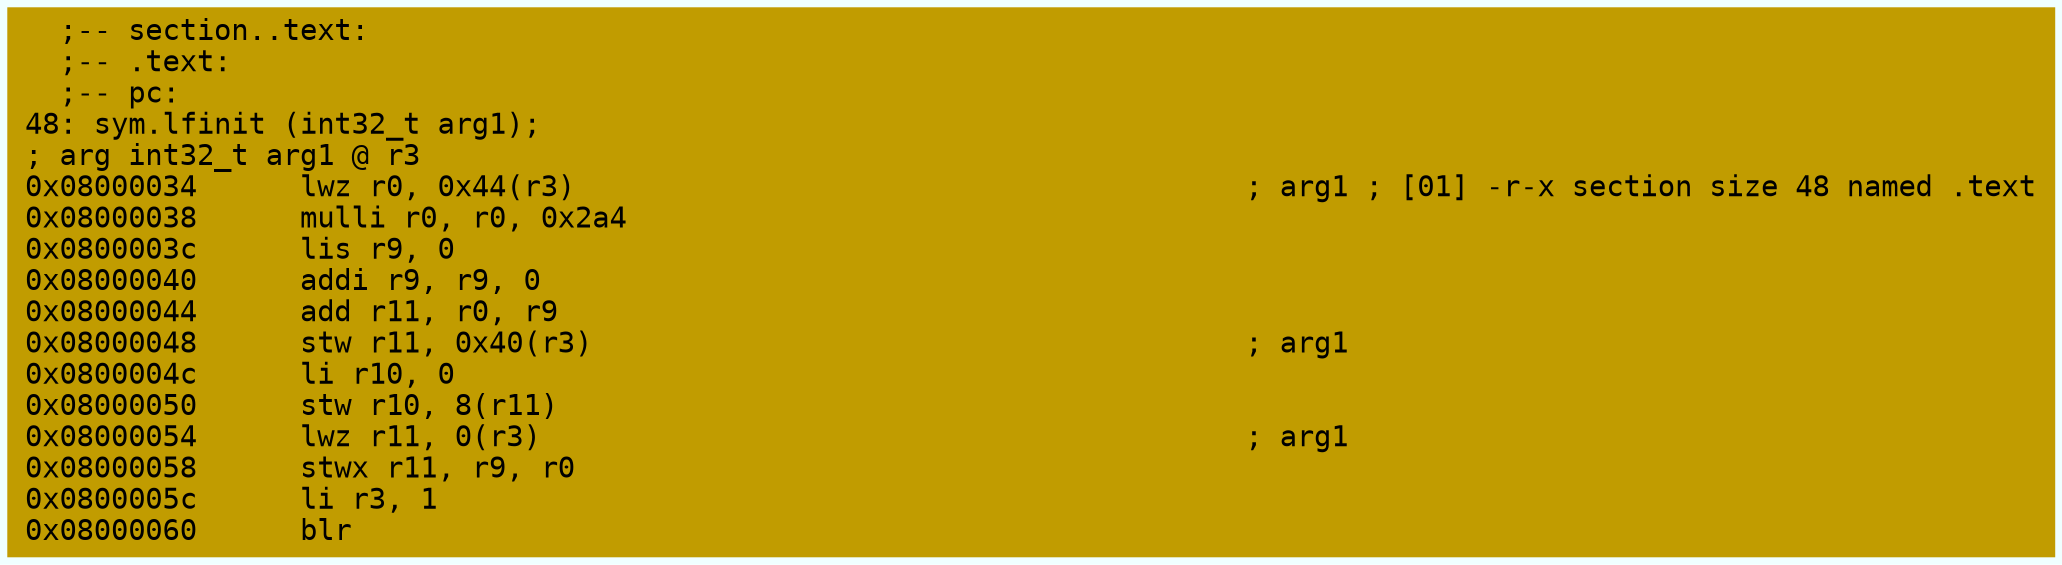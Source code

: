 digraph code {
	graph [bgcolor=azure fontsize=8 fontname="Courier" splines="ortho"];
	node [fillcolor=gray style=filled shape=box];
	edge [arrowhead="normal"];
	"0x08000034" [URL="sym.lfinit/0x08000034", fillcolor="#c19c00",color="#c19c00", fontname="Courier",label="  ;-- section..text:\l  ;-- .text:\l  ;-- pc:\l48: sym.lfinit (int32_t arg1);\l; arg int32_t arg1 @ r3\l0x08000034      lwz r0, 0x44(r3)                                       ; arg1 ; [01] -r-x section size 48 named .text\l0x08000038      mulli r0, r0, 0x2a4\l0x0800003c      lis r9, 0\l0x08000040      addi r9, r9, 0\l0x08000044      add r11, r0, r9\l0x08000048      stw r11, 0x40(r3)                                      ; arg1\l0x0800004c      li r10, 0\l0x08000050      stw r10, 8(r11)\l0x08000054      lwz r11, 0(r3)                                         ; arg1\l0x08000058      stwx r11, r9, r0\l0x0800005c      li r3, 1\l0x08000060      blr\l"]
}
